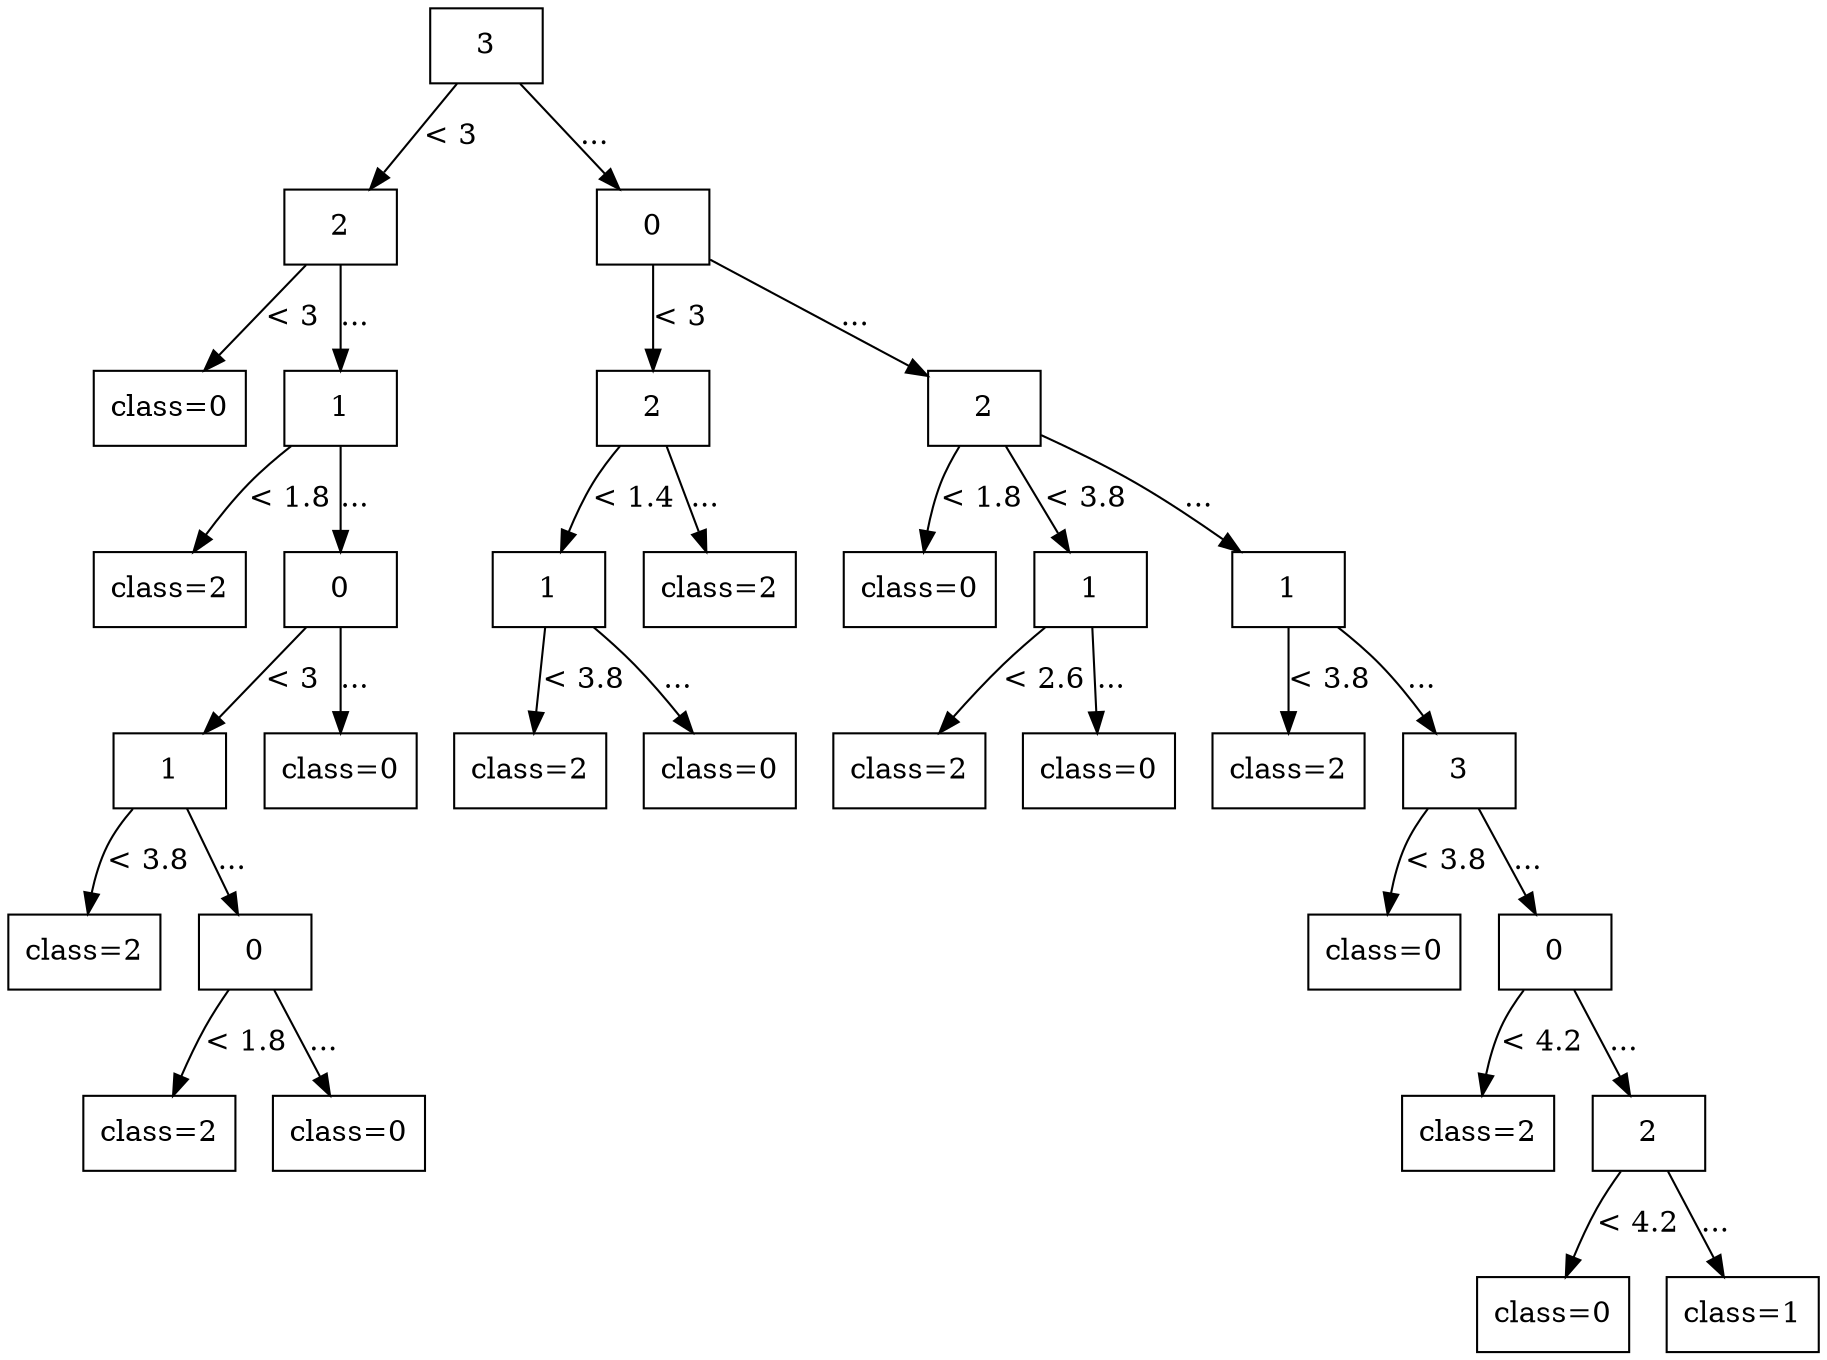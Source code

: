 digraph G {
node [shape=box];

0 [label="3"];

1 [label="2"];
12 [label="0"];

0 -> 1 [label="< 3"];
0 -> 12 [label="..."];

2 [label="class=0"];
3 [label="1"];
13 [label="2"];
18 [label="2"];

1 -> 2 [label="< 3"];
1 -> 3 [label="..."];
12 -> 13 [label="< 3"];
12 -> 18 [label="..."];

4 [label="class=2"];
5 [label="0"];
14 [label="1"];
17 [label="class=2"];
19 [label="class=0"];
20 [label="1"];
23 [label="1"];

3 -> 4 [label="< 1.8"];
3 -> 5 [label="..."];
13 -> 14 [label="< 1.4"];
13 -> 17 [label="..."];
18 -> 19 [label="< 1.8"];
18 -> 20 [label="< 3.8"];
18 -> 23 [label="..."];

6 [label="1"];
11 [label="class=0"];
15 [label="class=2"];
16 [label="class=0"];
21 [label="class=2"];
22 [label="class=0"];
24 [label="class=2"];
25 [label="3"];

5 -> 6 [label="< 3"];
5 -> 11 [label="..."];
14 -> 15 [label="< 3.8"];
14 -> 16 [label="..."];
20 -> 21 [label="< 2.6"];
20 -> 22 [label="..."];
23 -> 24 [label="< 3.8"];
23 -> 25 [label="..."];

7 [label="class=2"];
8 [label="0"];
26 [label="class=0"];
27 [label="0"];

6 -> 7 [label="< 3.8"];
6 -> 8 [label="..."];
25 -> 26 [label="< 3.8"];
25 -> 27 [label="..."];

9 [label="class=2"];
10 [label="class=0"];
28 [label="class=2"];
29 [label="2"];

8 -> 9 [label="< 1.8"];
8 -> 10 [label="..."];
27 -> 28 [label="< 4.2"];
27 -> 29 [label="..."];

30 [label="class=0"];
31 [label="class=1"];

29 -> 30 [label="< 4.2"];
29 -> 31 [label="..."];

}